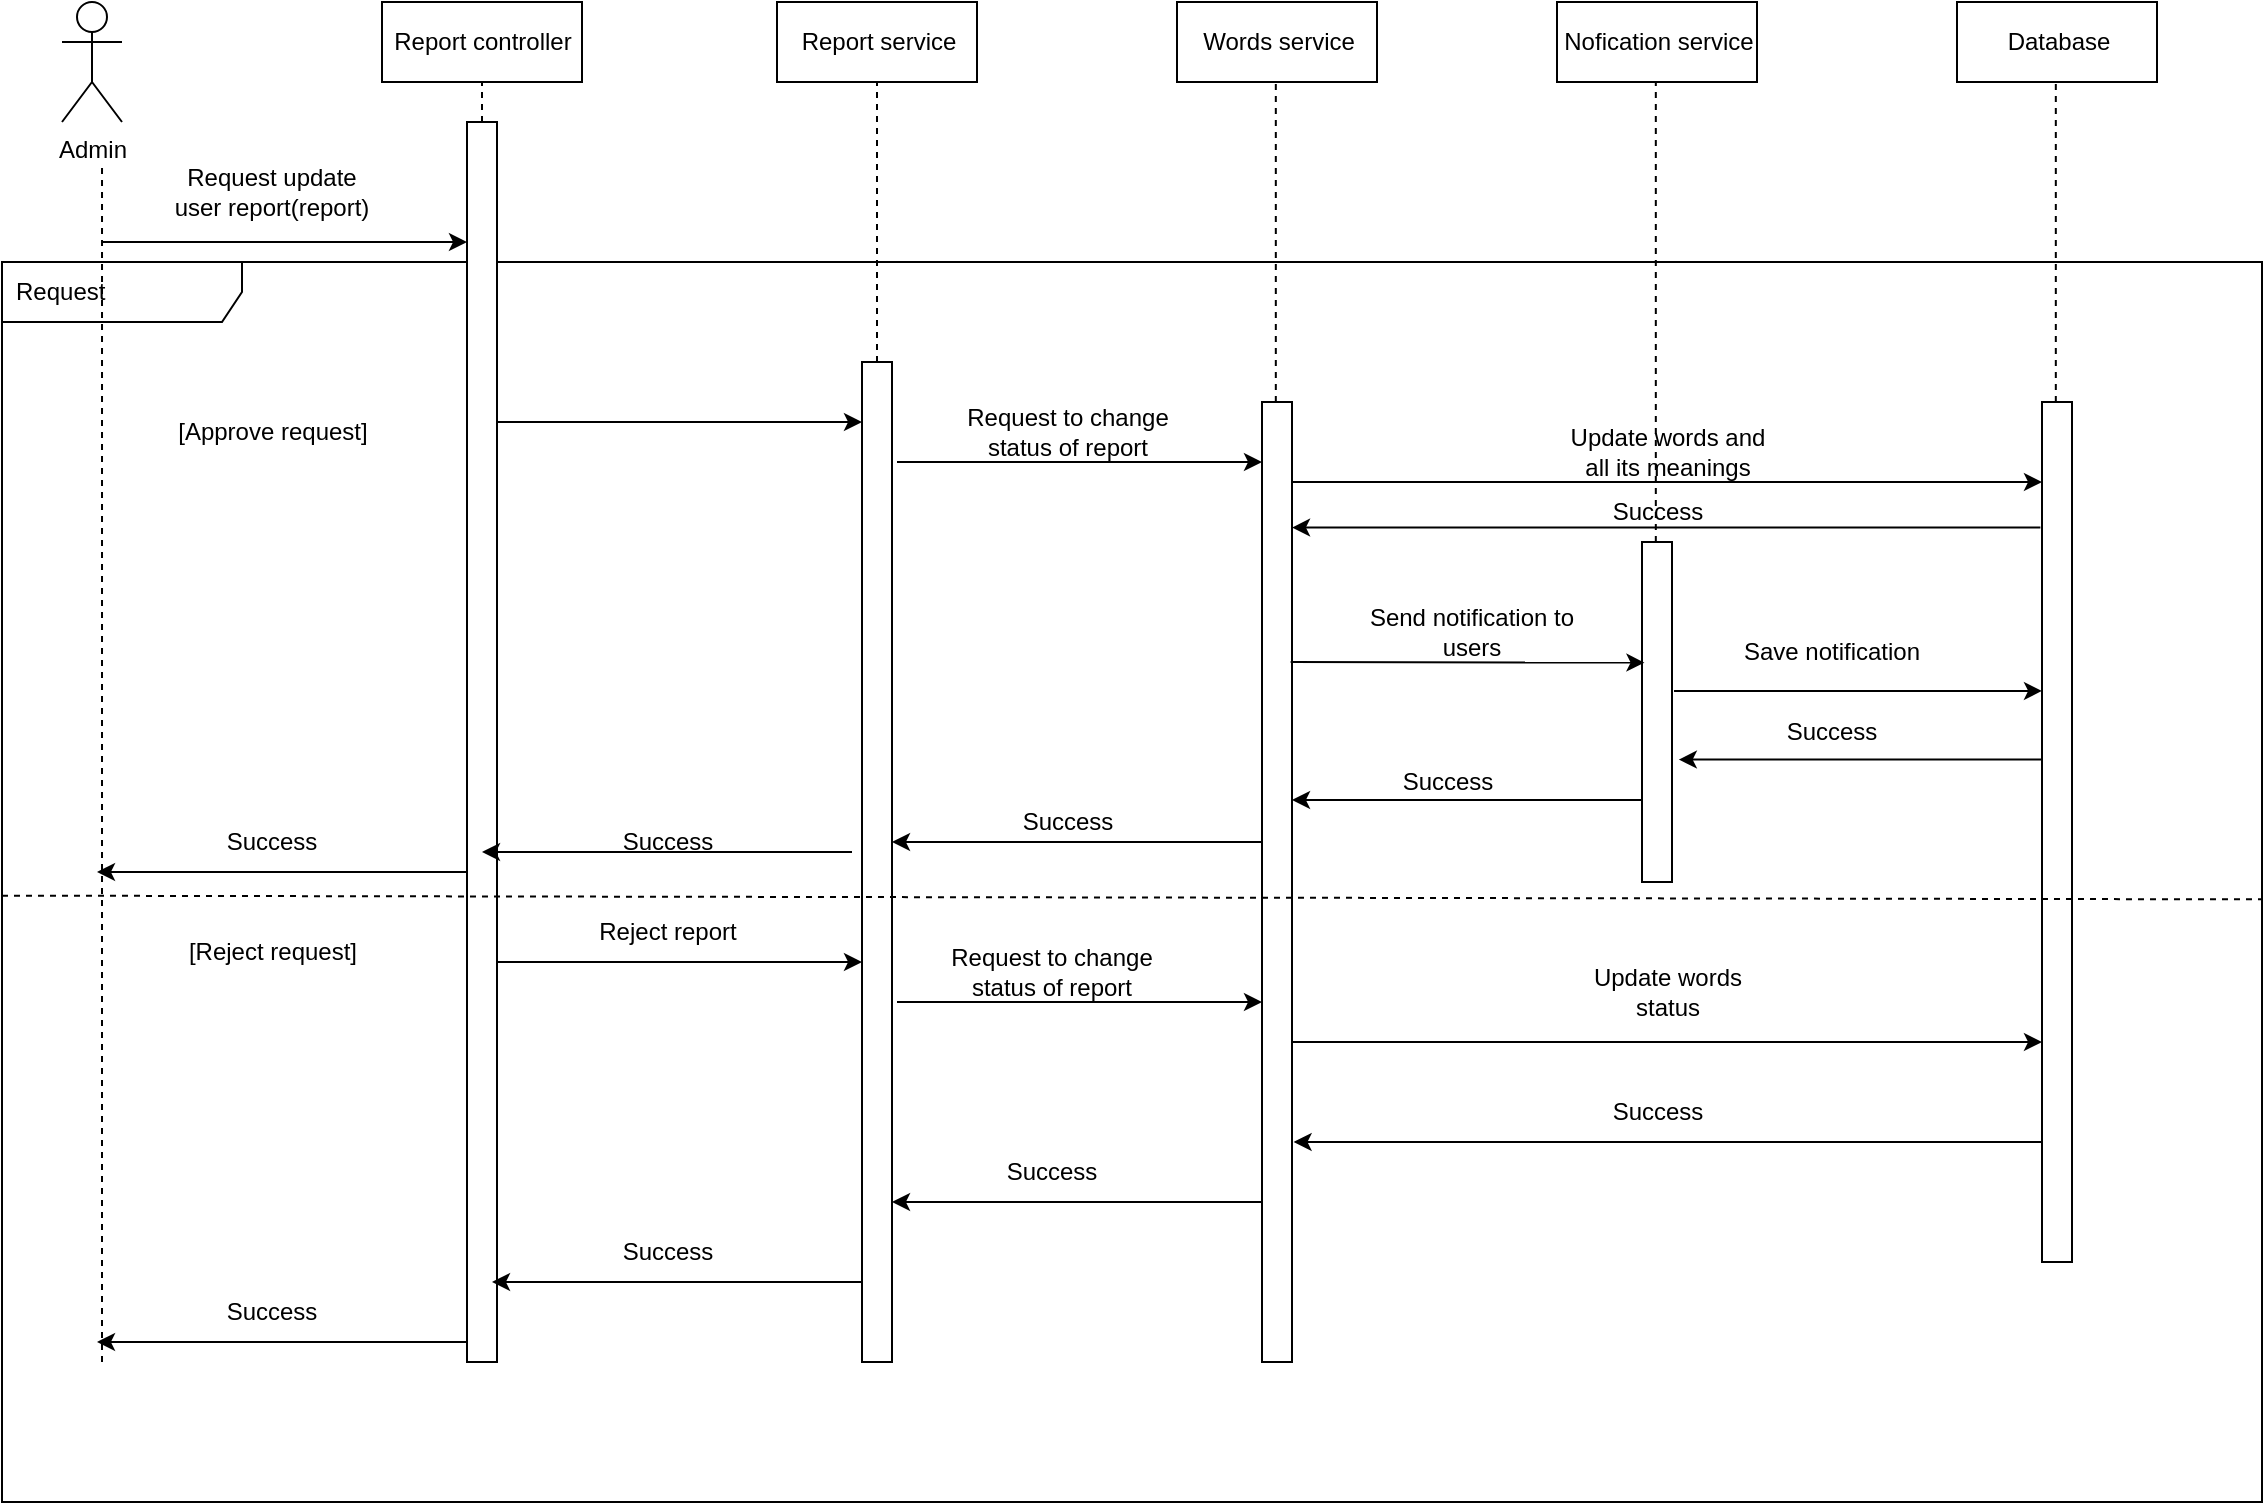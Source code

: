 <mxfile version="19.0.3" type="device"><diagram id="cQlT_aSwqzO8VS_PGakw" name="Page-1"><mxGraphModel dx="1673" dy="1062" grid="1" gridSize="10" guides="1" tooltips="1" connect="1" arrows="1" fold="1" page="1" pageScale="1" pageWidth="3300" pageHeight="2339" math="0" shadow="0"><root><mxCell id="0"/><mxCell id="1" parent="0"/><mxCell id="jqtw19PyzzrmUHDBneyj-70" value="Request" style="shape=umlFrame;whiteSpace=wrap;html=1;width=120;height=30;boundedLbl=1;verticalAlign=middle;align=left;spacingLeft=5;" vertex="1" parent="1"><mxGeometry x="50" y="170" width="1130" height="620" as="geometry"/></mxCell><mxCell id="jqtw19PyzzrmUHDBneyj-1" value="Admin" style="shape=umlActor;verticalLabelPosition=bottom;verticalAlign=top;html=1;outlineConnect=0;" vertex="1" parent="1"><mxGeometry x="80" y="40" width="30" height="60" as="geometry"/></mxCell><mxCell id="jqtw19PyzzrmUHDBneyj-5" value="" style="html=1;points=[];perimeter=orthogonalPerimeter;" vertex="1" parent="1"><mxGeometry x="282.5" y="100" width="15" height="620" as="geometry"/></mxCell><mxCell id="jqtw19PyzzrmUHDBneyj-6" value="" style="html=1;points=[];perimeter=orthogonalPerimeter;" vertex="1" parent="1"><mxGeometry x="480" y="220" width="15" height="500" as="geometry"/></mxCell><mxCell id="jqtw19PyzzrmUHDBneyj-7" value="" style="html=1;points=[];perimeter=orthogonalPerimeter;" vertex="1" parent="1"><mxGeometry x="680" y="240" width="15" height="480" as="geometry"/></mxCell><mxCell id="jqtw19PyzzrmUHDBneyj-9" value="" style="endArrow=classic;html=1;rounded=0;" edge="1" parent="1" target="jqtw19PyzzrmUHDBneyj-5"><mxGeometry width="50" height="50" relative="1" as="geometry"><mxPoint x="100" y="160" as="sourcePoint"/><mxPoint x="280" y="160" as="targetPoint"/></mxGeometry></mxCell><mxCell id="jqtw19PyzzrmUHDBneyj-24" value="" style="html=1;points=[];perimeter=orthogonalPerimeter;" vertex="1" parent="1"><mxGeometry x="870" y="310" width="15" height="170" as="geometry"/></mxCell><mxCell id="jqtw19PyzzrmUHDBneyj-26" value="" style="html=1;points=[];perimeter=orthogonalPerimeter;" vertex="1" parent="1"><mxGeometry x="1070" y="240" width="15" height="430" as="geometry"/></mxCell><mxCell id="jqtw19PyzzrmUHDBneyj-29" value="Request update user report(report)" style="text;html=1;strokeColor=none;fillColor=none;align=center;verticalAlign=middle;whiteSpace=wrap;rounded=0;" vertex="1" parent="1"><mxGeometry x="130" y="120" width="110" height="30" as="geometry"/></mxCell><mxCell id="jqtw19PyzzrmUHDBneyj-32" value="&lt;span style=&quot;&quot;&gt;Report controller&lt;/span&gt;" style="html=1;" vertex="1" parent="1"><mxGeometry x="240" y="40" width="100" height="40" as="geometry"/></mxCell><mxCell id="jqtw19PyzzrmUHDBneyj-33" value="&lt;span style=&quot;&quot;&gt;Report service&lt;/span&gt;" style="html=1;" vertex="1" parent="1"><mxGeometry x="437.5" y="40" width="100" height="40" as="geometry"/></mxCell><mxCell id="jqtw19PyzzrmUHDBneyj-35" value="&lt;span style=&quot;&quot;&gt;Words service&lt;/span&gt;" style="html=1;" vertex="1" parent="1"><mxGeometry x="637.5" y="40" width="100" height="40" as="geometry"/></mxCell><mxCell id="jqtw19PyzzrmUHDBneyj-36" value="&lt;span style=&quot;&quot;&gt;Nofication service&lt;/span&gt;" style="html=1;" vertex="1" parent="1"><mxGeometry x="827.5" y="40" width="100" height="40" as="geometry"/></mxCell><mxCell id="jqtw19PyzzrmUHDBneyj-38" value="&lt;span style=&quot;&quot;&gt;Database&lt;/span&gt;" style="html=1;" vertex="1" parent="1"><mxGeometry x="1027.5" y="40" width="100" height="40" as="geometry"/></mxCell><mxCell id="jqtw19PyzzrmUHDBneyj-41" value="" style="endArrow=none;dashed=1;html=1;rounded=0;shadow=0;exitX=0;exitY=0.511;exitDx=0;exitDy=0;exitPerimeter=0;entryX=1;entryY=0.514;entryDx=0;entryDy=0;entryPerimeter=0;" edge="1" parent="1"><mxGeometry width="50" height="50" relative="1" as="geometry"><mxPoint x="50" y="486.82" as="sourcePoint"/><mxPoint x="1180" y="488.68" as="targetPoint"/></mxGeometry></mxCell><mxCell id="jqtw19PyzzrmUHDBneyj-42" value="[Approve request]" style="text;html=1;strokeColor=none;fillColor=none;align=center;verticalAlign=middle;whiteSpace=wrap;rounded=0;" vertex="1" parent="1"><mxGeometry x="117.5" y="240" width="135" height="30" as="geometry"/></mxCell><mxCell id="jqtw19PyzzrmUHDBneyj-43" value="" style="endArrow=classic;html=1;rounded=0;" edge="1" parent="1"><mxGeometry width="50" height="50" relative="1" as="geometry"><mxPoint x="297.5" y="250.0" as="sourcePoint"/><mxPoint x="480" y="250" as="targetPoint"/></mxGeometry></mxCell><mxCell id="jqtw19PyzzrmUHDBneyj-44" value="Reject report" style="text;html=1;strokeColor=none;fillColor=none;align=center;verticalAlign=middle;whiteSpace=wrap;rounded=0;" vertex="1" parent="1"><mxGeometry x="327.5" y="490" width="110" height="30" as="geometry"/></mxCell><mxCell id="jqtw19PyzzrmUHDBneyj-45" value="" style="endArrow=classic;html=1;rounded=0;" edge="1" parent="1"><mxGeometry width="50" height="50" relative="1" as="geometry"><mxPoint x="497.5" y="270.0" as="sourcePoint"/><mxPoint x="680" y="270" as="targetPoint"/></mxGeometry></mxCell><mxCell id="jqtw19PyzzrmUHDBneyj-46" value="Request to change status of report" style="text;html=1;strokeColor=none;fillColor=none;align=center;verticalAlign=middle;whiteSpace=wrap;rounded=0;" vertex="1" parent="1"><mxGeometry x="527.5" y="240" width="110" height="30" as="geometry"/></mxCell><mxCell id="jqtw19PyzzrmUHDBneyj-47" value="" style="endArrow=classic;html=1;rounded=0;" edge="1" parent="1" target="jqtw19PyzzrmUHDBneyj-26"><mxGeometry width="50" height="50" relative="1" as="geometry"><mxPoint x="695" y="280" as="sourcePoint"/><mxPoint x="877.5" y="280" as="targetPoint"/></mxGeometry></mxCell><mxCell id="jqtw19PyzzrmUHDBneyj-48" value="Update words and all its meanings" style="text;html=1;strokeColor=none;fillColor=none;align=center;verticalAlign=middle;whiteSpace=wrap;rounded=0;" vertex="1" parent="1"><mxGeometry x="827.5" y="250" width="110" height="30" as="geometry"/></mxCell><mxCell id="jqtw19PyzzrmUHDBneyj-49" value="" style="endArrow=classic;html=1;rounded=0;exitX=-0.053;exitY=0.146;exitDx=0;exitDy=0;exitPerimeter=0;" edge="1" parent="1" source="jqtw19PyzzrmUHDBneyj-26" target="jqtw19PyzzrmUHDBneyj-7"><mxGeometry width="50" height="50" relative="1" as="geometry"><mxPoint x="705" y="290" as="sourcePoint"/><mxPoint x="700" y="318" as="targetPoint"/></mxGeometry></mxCell><mxCell id="jqtw19PyzzrmUHDBneyj-50" value="Success" style="text;html=1;strokeColor=none;fillColor=none;align=center;verticalAlign=middle;whiteSpace=wrap;rounded=0;" vertex="1" parent="1"><mxGeometry x="822.5" y="280" width="110" height="30" as="geometry"/></mxCell><mxCell id="jqtw19PyzzrmUHDBneyj-51" value="" style="endArrow=classic;html=1;rounded=0;entryX=0.082;entryY=0.084;entryDx=0;entryDy=0;entryPerimeter=0;exitX=0.954;exitY=0.363;exitDx=0;exitDy=0;exitPerimeter=0;" edge="1" parent="1"><mxGeometry width="50" height="50" relative="1" as="geometry"><mxPoint x="694.31" y="370.0" as="sourcePoint"/><mxPoint x="871.23" y="370.32" as="targetPoint"/></mxGeometry></mxCell><mxCell id="jqtw19PyzzrmUHDBneyj-52" value="Send notification to users" style="text;html=1;strokeColor=none;fillColor=none;align=center;verticalAlign=middle;whiteSpace=wrap;rounded=0;" vertex="1" parent="1"><mxGeometry x="730" y="340" width="110" height="30" as="geometry"/></mxCell><mxCell id="jqtw19PyzzrmUHDBneyj-53" value="" style="endArrow=classic;html=1;rounded=0;exitX=1.067;exitY=0.438;exitDx=0;exitDy=0;exitPerimeter=0;" edge="1" parent="1" source="jqtw19PyzzrmUHDBneyj-24" target="jqtw19PyzzrmUHDBneyj-26"><mxGeometry width="50" height="50" relative="1" as="geometry"><mxPoint x="885" y="390.0" as="sourcePoint"/><mxPoint x="1070" y="390" as="targetPoint"/></mxGeometry></mxCell><mxCell id="jqtw19PyzzrmUHDBneyj-54" value="Save notification" style="text;html=1;strokeColor=none;fillColor=none;align=center;verticalAlign=middle;whiteSpace=wrap;rounded=0;" vertex="1" parent="1"><mxGeometry x="910" y="350" width="110" height="30" as="geometry"/></mxCell><mxCell id="jqtw19PyzzrmUHDBneyj-55" value="" style="endArrow=classic;html=1;rounded=0;entryX=1.227;entryY=0.64;entryDx=0;entryDy=0;entryPerimeter=0;" edge="1" parent="1" source="jqtw19PyzzrmUHDBneyj-26" target="jqtw19PyzzrmUHDBneyj-24"><mxGeometry width="50" height="50" relative="1" as="geometry"><mxPoint x="1040.63" y="450.2" as="sourcePoint"/><mxPoint x="670" y="450" as="targetPoint"/></mxGeometry></mxCell><mxCell id="jqtw19PyzzrmUHDBneyj-58" value="Success" style="text;html=1;strokeColor=none;fillColor=none;align=center;verticalAlign=middle;whiteSpace=wrap;rounded=0;" vertex="1" parent="1"><mxGeometry x="910" y="390" width="110" height="30" as="geometry"/></mxCell><mxCell id="jqtw19PyzzrmUHDBneyj-59" value="" style="endArrow=classic;html=1;rounded=0;" edge="1" parent="1" target="jqtw19PyzzrmUHDBneyj-7"><mxGeometry width="50" height="50" relative="1" as="geometry"><mxPoint x="870" y="439" as="sourcePoint"/><mxPoint x="695.0" y="439.25" as="targetPoint"/></mxGeometry></mxCell><mxCell id="jqtw19PyzzrmUHDBneyj-60" value="Success" style="text;html=1;strokeColor=none;fillColor=none;align=center;verticalAlign=middle;whiteSpace=wrap;rounded=0;" vertex="1" parent="1"><mxGeometry x="717.5" y="415" width="110" height="30" as="geometry"/></mxCell><mxCell id="jqtw19PyzzrmUHDBneyj-61" value="" style="endArrow=classic;html=1;rounded=0;" edge="1" parent="1" target="jqtw19PyzzrmUHDBneyj-6"><mxGeometry width="50" height="50" relative="1" as="geometry"><mxPoint x="680" y="460" as="sourcePoint"/><mxPoint x="505" y="460" as="targetPoint"/></mxGeometry></mxCell><mxCell id="jqtw19PyzzrmUHDBneyj-62" value="Success" style="text;html=1;strokeColor=none;fillColor=none;align=center;verticalAlign=middle;whiteSpace=wrap;rounded=0;" vertex="1" parent="1"><mxGeometry x="527.5" y="435" width="110" height="30" as="geometry"/></mxCell><mxCell id="jqtw19PyzzrmUHDBneyj-63" value="" style="endArrow=classic;html=1;rounded=0;" edge="1" parent="1"><mxGeometry width="50" height="50" relative="1" as="geometry"><mxPoint x="475" y="465" as="sourcePoint"/><mxPoint x="290" y="465" as="targetPoint"/></mxGeometry></mxCell><mxCell id="jqtw19PyzzrmUHDBneyj-64" value="Success" style="text;html=1;strokeColor=none;fillColor=none;align=center;verticalAlign=middle;whiteSpace=wrap;rounded=0;" vertex="1" parent="1"><mxGeometry x="327.5" y="445" width="110" height="30" as="geometry"/></mxCell><mxCell id="jqtw19PyzzrmUHDBneyj-65" value="" style="endArrow=classic;html=1;rounded=0;" edge="1" parent="1"><mxGeometry width="50" height="50" relative="1" as="geometry"><mxPoint x="282.5" y="475" as="sourcePoint"/><mxPoint x="97.5" y="475" as="targetPoint"/></mxGeometry></mxCell><mxCell id="jqtw19PyzzrmUHDBneyj-66" value="Success" style="text;html=1;strokeColor=none;fillColor=none;align=center;verticalAlign=middle;whiteSpace=wrap;rounded=0;" vertex="1" parent="1"><mxGeometry x="130" y="445" width="110" height="30" as="geometry"/></mxCell><mxCell id="jqtw19PyzzrmUHDBneyj-69" value="[Reject request]" style="text;html=1;strokeColor=none;fillColor=none;align=center;verticalAlign=middle;whiteSpace=wrap;rounded=0;" vertex="1" parent="1"><mxGeometry x="117.5" y="500" width="135" height="30" as="geometry"/></mxCell><mxCell id="jqtw19PyzzrmUHDBneyj-8" value="" style="endArrow=none;html=1;rounded=0;entryX=0.667;entryY=1.333;entryDx=0;entryDy=0;entryPerimeter=0;shadow=0;dashed=1" edge="1" parent="1" target="jqtw19PyzzrmUHDBneyj-1"><mxGeometry width="50" height="50" relative="1" as="geometry"><mxPoint x="100" y="720" as="sourcePoint"/><mxPoint x="90" y="180" as="targetPoint"/></mxGeometry></mxCell><mxCell id="jqtw19PyzzrmUHDBneyj-71" value="" style="endArrow=classic;html=1;rounded=0;" edge="1" parent="1"><mxGeometry width="50" height="50" relative="1" as="geometry"><mxPoint x="297.5" y="520.0" as="sourcePoint"/><mxPoint x="480" y="520" as="targetPoint"/></mxGeometry></mxCell><mxCell id="jqtw19PyzzrmUHDBneyj-72" value="" style="endArrow=classic;html=1;rounded=0;" edge="1" parent="1"><mxGeometry width="50" height="50" relative="1" as="geometry"><mxPoint x="497.5" y="540.0" as="sourcePoint"/><mxPoint x="680" y="540" as="targetPoint"/></mxGeometry></mxCell><mxCell id="jqtw19PyzzrmUHDBneyj-73" value="Request to change status of report" style="text;html=1;strokeColor=none;fillColor=none;align=center;verticalAlign=middle;whiteSpace=wrap;rounded=0;" vertex="1" parent="1"><mxGeometry x="520" y="510" width="110" height="30" as="geometry"/></mxCell><mxCell id="jqtw19PyzzrmUHDBneyj-74" value="" style="endArrow=classic;html=1;rounded=0;" edge="1" parent="1"><mxGeometry width="50" height="50" relative="1" as="geometry"><mxPoint x="695" y="560" as="sourcePoint"/><mxPoint x="1070.0" y="560" as="targetPoint"/></mxGeometry></mxCell><mxCell id="jqtw19PyzzrmUHDBneyj-75" value="Update words status" style="text;html=1;strokeColor=none;fillColor=none;align=center;verticalAlign=middle;whiteSpace=wrap;rounded=0;" vertex="1" parent="1"><mxGeometry x="827.5" y="520" width="110" height="30" as="geometry"/></mxCell><mxCell id="jqtw19PyzzrmUHDBneyj-76" value="" style="endArrow=classic;html=1;rounded=0;exitX=-0.053;exitY=0.146;exitDx=0;exitDy=0;exitPerimeter=0;" edge="1" parent="1"><mxGeometry width="50" height="50" relative="1" as="geometry"><mxPoint x="1069.995" y="610.0" as="sourcePoint"/><mxPoint x="695.79" y="610.0" as="targetPoint"/></mxGeometry></mxCell><mxCell id="jqtw19PyzzrmUHDBneyj-77" value="Success" style="text;html=1;strokeColor=none;fillColor=none;align=center;verticalAlign=middle;whiteSpace=wrap;rounded=0;" vertex="1" parent="1"><mxGeometry x="822.5" y="580" width="110" height="30" as="geometry"/></mxCell><mxCell id="jqtw19PyzzrmUHDBneyj-79" value="" style="endArrow=classic;html=1;rounded=0;" edge="1" parent="1"><mxGeometry width="50" height="50" relative="1" as="geometry"><mxPoint x="680" y="640" as="sourcePoint"/><mxPoint x="495" y="640" as="targetPoint"/></mxGeometry></mxCell><mxCell id="jqtw19PyzzrmUHDBneyj-80" value="Success" style="text;html=1;strokeColor=none;fillColor=none;align=center;verticalAlign=middle;whiteSpace=wrap;rounded=0;" vertex="1" parent="1"><mxGeometry x="520" y="610" width="110" height="30" as="geometry"/></mxCell><mxCell id="jqtw19PyzzrmUHDBneyj-81" value="" style="endArrow=classic;html=1;rounded=0;" edge="1" parent="1"><mxGeometry width="50" height="50" relative="1" as="geometry"><mxPoint x="480" y="680" as="sourcePoint"/><mxPoint x="295" y="680" as="targetPoint"/></mxGeometry></mxCell><mxCell id="jqtw19PyzzrmUHDBneyj-82" value="Success" style="text;html=1;strokeColor=none;fillColor=none;align=center;verticalAlign=middle;whiteSpace=wrap;rounded=0;" vertex="1" parent="1"><mxGeometry x="327.5" y="650" width="110" height="30" as="geometry"/></mxCell><mxCell id="jqtw19PyzzrmUHDBneyj-84" value="" style="endArrow=classic;html=1;rounded=0;" edge="1" parent="1"><mxGeometry width="50" height="50" relative="1" as="geometry"><mxPoint x="282.5" y="710" as="sourcePoint"/><mxPoint x="97.5" y="710" as="targetPoint"/></mxGeometry></mxCell><mxCell id="jqtw19PyzzrmUHDBneyj-85" value="Success" style="text;html=1;strokeColor=none;fillColor=none;align=center;verticalAlign=middle;whiteSpace=wrap;rounded=0;" vertex="1" parent="1"><mxGeometry x="130" y="680" width="110" height="30" as="geometry"/></mxCell><mxCell id="jqtw19PyzzrmUHDBneyj-86" value="" style="endArrow=none;dashed=1;html=1;rounded=0;shadow=0;entryX=0.5;entryY=1;entryDx=0;entryDy=0;" edge="1" parent="1" source="jqtw19PyzzrmUHDBneyj-6" target="jqtw19PyzzrmUHDBneyj-33"><mxGeometry width="50" height="50" relative="1" as="geometry"><mxPoint x="370" y="150" as="sourcePoint"/><mxPoint x="420" y="100" as="targetPoint"/></mxGeometry></mxCell><mxCell id="jqtw19PyzzrmUHDBneyj-87" value="" style="endArrow=none;dashed=1;html=1;rounded=0;shadow=0;entryX=0.5;entryY=1;entryDx=0;entryDy=0;" edge="1" parent="1" source="jqtw19PyzzrmUHDBneyj-7"><mxGeometry width="50" height="50" relative="1" as="geometry"><mxPoint x="686.91" y="220" as="sourcePoint"/><mxPoint x="686.91" y="80" as="targetPoint"/></mxGeometry></mxCell><mxCell id="jqtw19PyzzrmUHDBneyj-88" value="" style="endArrow=none;dashed=1;html=1;rounded=0;shadow=0;entryX=0.5;entryY=1;entryDx=0;entryDy=0;" edge="1" parent="1" source="jqtw19PyzzrmUHDBneyj-24"><mxGeometry width="50" height="50" relative="1" as="geometry"><mxPoint x="876.91" y="220" as="sourcePoint"/><mxPoint x="876.91" y="80" as="targetPoint"/></mxGeometry></mxCell><mxCell id="jqtw19PyzzrmUHDBneyj-89" value="" style="endArrow=none;dashed=1;html=1;rounded=0;shadow=0;entryX=0.5;entryY=1;entryDx=0;entryDy=0;" edge="1" parent="1" source="jqtw19PyzzrmUHDBneyj-26"><mxGeometry width="50" height="50" relative="1" as="geometry"><mxPoint x="1076.91" y="220" as="sourcePoint"/><mxPoint x="1076.91" y="80" as="targetPoint"/></mxGeometry></mxCell><mxCell id="jqtw19PyzzrmUHDBneyj-90" value="" style="endArrow=none;dashed=1;html=1;rounded=0;shadow=0;entryX=0.5;entryY=1;entryDx=0;entryDy=0;" edge="1" parent="1" source="jqtw19PyzzrmUHDBneyj-5" target="jqtw19PyzzrmUHDBneyj-32"><mxGeometry width="50" height="50" relative="1" as="geometry"><mxPoint x="340" y="240" as="sourcePoint"/><mxPoint x="340" y="100" as="targetPoint"/></mxGeometry></mxCell></root></mxGraphModel></diagram></mxfile>